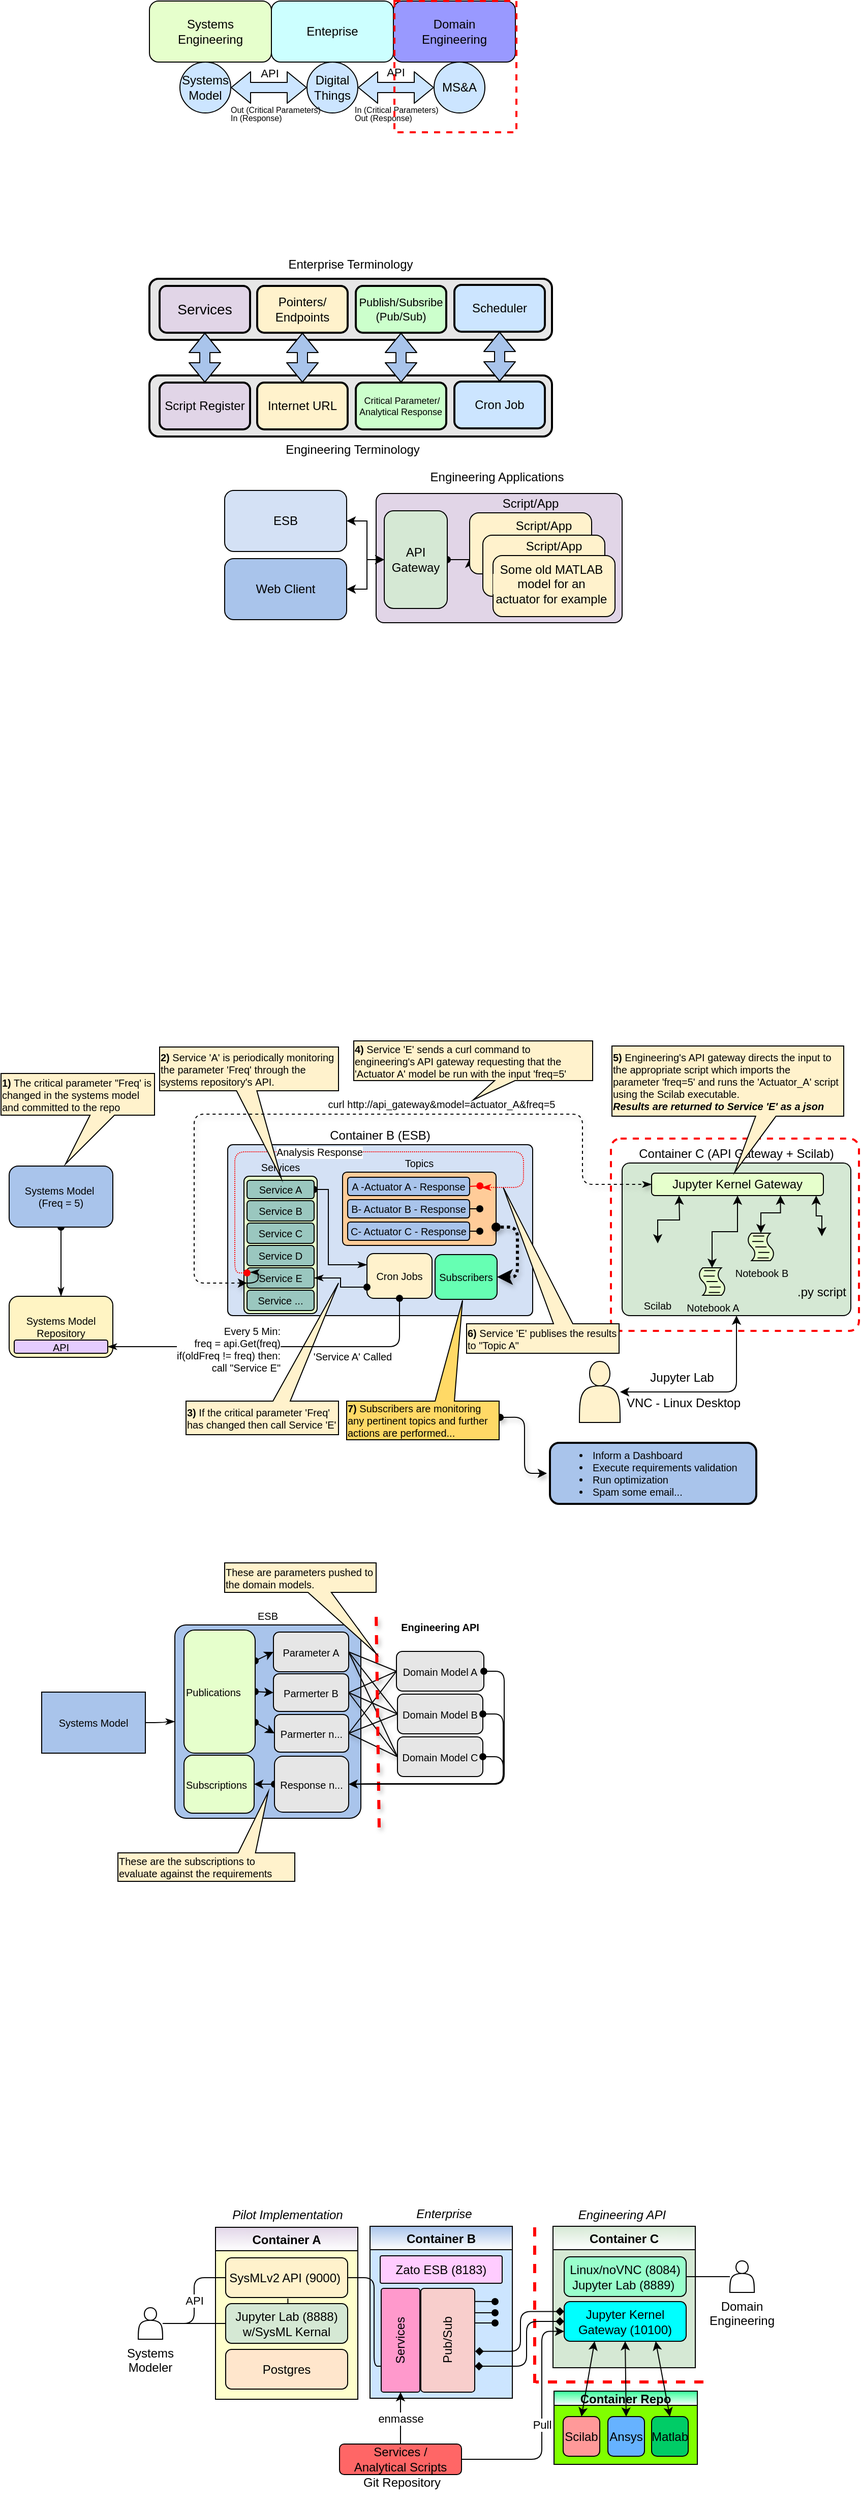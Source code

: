 <mxGraphModel dx="525" dy="321" grid="1" gridSize="1" guides="1" tooltips="1" connect="1" arrows="1" fold="1" page="1" pageScale="1" pageWidth="850" pageHeight="1100" background="#ffffff"><root><mxCell id="0"/><mxCell id="1" parent="0"/><mxCell id="146" value="" style="group" parent="1" vertex="1" connectable="0"><mxGeometry x="12" y="1392" width="102" height="60" as="geometry"/></mxCell><mxCell id="145" value="" style="group" parent="146" vertex="1" connectable="0"><mxGeometry width="102" height="60" as="geometry"/></mxCell><mxCell id="126" value="Systems Model Repository" style="rounded=1;whiteSpace=wrap;html=1;fillColor=#FFF4C3;fontSize=10;align=center;" parent="145" vertex="1"><mxGeometry y="1" width="102" height="60" as="geometry"/></mxCell><mxCell id="128" value="API" style="rounded=1;whiteSpace=wrap;html=1;fillColor=#E5CCFF;fontSize=10;align=center;" parent="145" vertex="1"><mxGeometry x="5" y="44" width="92" height="13" as="geometry"/></mxCell><mxCell id="158" value="" style="rounded=1;whiteSpace=wrap;html=1;strokeColor=#FF0000;fillColor=none;fontSize=10;align=left;strokeWidth=2;arcSize=5;dashed=1;" parent="1" vertex="1"><mxGeometry x="604" y="1238" width="244" height="189" as="geometry"/></mxCell><mxCell id="66" value="Container C (API Gateway + Scilab)" style="rounded=1;whiteSpace=wrap;html=1;fillColor=#D5E8D4;fontSize=12;align=center;arcSize=5;labelPosition=center;verticalLabelPosition=top;verticalAlign=bottom;" parent="1" vertex="1"><mxGeometry x="615" y="1262" width="225" height="150" as="geometry"/></mxCell><mxCell id="46" value="" style="rounded=1;whiteSpace=wrap;html=1;fontSize=12;arcSize=6;fillColor=#E1D5E7;" parent="1" vertex="1"><mxGeometry x="373" y="604" width="242" height="127" as="geometry"/></mxCell><mxCell id="2" value="Systems&lt;div&gt;Engineering&lt;/div&gt;" style="rounded=1;whiteSpace=wrap;html=1;fillColor=#E6FFCC;" parent="1" vertex="1"><mxGeometry x="150" y="120" width="120" height="60" as="geometry"/></mxCell><mxCell id="3" value="Enteprise" style="rounded=1;whiteSpace=wrap;html=1;fillColor=#CCFFFF;" parent="1" vertex="1"><mxGeometry x="270" y="120" width="120" height="60" as="geometry"/></mxCell><mxCell id="4" value="Domain&lt;br&gt;Engineering" style="rounded=1;whiteSpace=wrap;html=1;fillColor=#9999FF;" parent="1" vertex="1"><mxGeometry x="390" y="120" width="120" height="60" as="geometry"/></mxCell><mxCell id="5" value="Systems&lt;br&gt;Model" style="ellipse;whiteSpace=wrap;html=1;aspect=fixed;fillColor=#CCE5FF;" parent="1" vertex="1"><mxGeometry x="180" y="180" width="50" height="50" as="geometry"/></mxCell><mxCell id="6" value="Digital&lt;br&gt;Things" style="ellipse;whiteSpace=wrap;html=1;aspect=fixed;fillColor=#CCE5FF;" parent="1" vertex="1"><mxGeometry x="305" y="180" width="50" height="50" as="geometry"/></mxCell><mxCell id="7" value="MS&amp;amp;A" style="ellipse;whiteSpace=wrap;html=1;aspect=fixed;fillColor=#CCE5FF;" parent="1" vertex="1"><mxGeometry x="430" y="180" width="50" height="50" as="geometry"/></mxCell><mxCell id="8" value="API" style="shape=flexArrow;endArrow=classic;startArrow=classic;html=1;fillColor=#CCE5FF;entryX=0;entryY=0.5;exitX=1;exitY=0.5;labelPosition=center;verticalLabelPosition=top;align=center;verticalAlign=bottom;" parent="1" source="5" target="6" edge="1"><mxGeometry x="0.013" y="5" width="50" height="50" relative="1" as="geometry"><mxPoint x="250" y="340" as="sourcePoint"/><mxPoint x="300" y="290" as="targetPoint"/><mxPoint as="offset"/></mxGeometry></mxCell><mxCell id="9" value="API" style="shape=flexArrow;endArrow=classic;startArrow=classic;html=1;fillColor=#CCE5FF;exitX=1;exitY=0.5;" parent="1" source="6" target="7" edge="1"><mxGeometry x="-0.013" y="15" width="50" height="50" relative="1" as="geometry"><mxPoint x="370" y="222" as="sourcePoint"/><mxPoint x="300.069" y="230.103" as="targetPoint"/><mxPoint as="offset"/></mxGeometry></mxCell><mxCell id="13" value="" style="group" parent="1" vertex="1" connectable="0"><mxGeometry x="228" y="216" width="98" height="29" as="geometry"/></mxCell><mxCell id="11" value="&lt;font style=&quot;font-size: 8px&quot;&gt;Out (Critical Parameters)&lt;br&gt;&lt;/font&gt;" style="text;html=1;strokeColor=none;fillColor=none;align=left;verticalAlign=middle;whiteSpace=wrap;rounded=0;" parent="13" vertex="1"><mxGeometry width="98" height="20" as="geometry"/></mxCell><mxCell id="12" value="&lt;font style=&quot;font-size: 8px&quot;&gt;In (Response)&lt;br&gt;&lt;/font&gt;" style="text;html=1;strokeColor=none;fillColor=none;align=left;verticalAlign=middle;whiteSpace=wrap;rounded=0;" parent="13" vertex="1"><mxGeometry y="8" width="90" height="20" as="geometry"/></mxCell><mxCell id="14" value="" style="group" parent="1" vertex="1" connectable="0"><mxGeometry x="350" y="216" width="90" height="34" as="geometry"/></mxCell><mxCell id="15" value="&lt;font style=&quot;font-size: 8px&quot;&gt;In (Critical Parameters)&lt;br&gt;&lt;/font&gt;" style="text;html=1;strokeColor=none;fillColor=none;align=left;verticalAlign=middle;whiteSpace=wrap;rounded=0;" parent="14" vertex="1"><mxGeometry width="90" height="20" as="geometry"/></mxCell><mxCell id="16" value="&lt;font style=&quot;font-size: 8px&quot;&gt;Out (Response)&lt;br&gt;&lt;/font&gt;" style="text;html=1;strokeColor=none;fillColor=none;align=left;verticalAlign=middle;whiteSpace=wrap;rounded=0;" parent="14" vertex="1"><mxGeometry y="8" width="90" height="20" as="geometry"/></mxCell><mxCell id="17" value="" style="rounded=0;whiteSpace=wrap;html=1;fillColor=none;align=left;strokeColor=#FF0000;dashed=1;strokeWidth=2;" parent="1" vertex="1"><mxGeometry x="391" y="120" width="120" height="129" as="geometry"/></mxCell><mxCell id="31" value="" style="group;align=center;" parent="1" vertex="1" connectable="0"><mxGeometry x="150" y="393" width="396" height="60" as="geometry"/></mxCell><mxCell id="24" value="" style="rounded=1;whiteSpace=wrap;html=1;strokeColor=#000000;strokeWidth=2;fillColor=#E6E6E6;fontSize=8;align=left;" parent="31" vertex="1"><mxGeometry width="396" height="60" as="geometry"/></mxCell><mxCell id="25" value="Services" style="rounded=1;whiteSpace=wrap;html=1;strokeColor=#000000;strokeWidth=2;fillColor=#E1D5E7;fontSize=14;align=center;" parent="31" vertex="1"><mxGeometry x="10" y="7" width="89" height="46" as="geometry"/></mxCell><mxCell id="28" value="Pointers/&lt;br&gt;Endpoints" style="rounded=1;whiteSpace=wrap;html=1;strokeColor=#000000;strokeWidth=2;fillColor=#FFF2CC;fontSize=12;align=center;" parent="31" vertex="1"><mxGeometry x="106" y="7" width="89" height="46" as="geometry"/></mxCell><mxCell id="29" value="Publish/Subsribe&lt;br&gt;(Pub/Sub)" style="rounded=1;whiteSpace=wrap;html=1;strokeColor=#000000;strokeWidth=2;fillColor=#CCFFCC;fontSize=11;align=center;" parent="31" vertex="1"><mxGeometry x="203" y="7" width="89" height="46" as="geometry"/></mxCell><mxCell id="30" value="Scheduler" style="rounded=1;whiteSpace=wrap;html=1;strokeColor=#000000;strokeWidth=2;fillColor=#CCE5FF;fontSize=12;align=center;" parent="31" vertex="1"><mxGeometry x="300" y="6" width="89" height="46" as="geometry"/></mxCell><mxCell id="32" value="" style="group" parent="1" vertex="1" connectable="0"><mxGeometry x="150" y="488" width="396" height="60" as="geometry"/></mxCell><mxCell id="33" value="" style="rounded=1;whiteSpace=wrap;html=1;strokeColor=#000000;strokeWidth=2;fillColor=#E6E6E6;fontSize=8;align=left;" parent="32" vertex="1"><mxGeometry width="396" height="60" as="geometry"/></mxCell><mxCell id="34" value="Script Register" style="rounded=1;whiteSpace=wrap;html=1;strokeColor=#000000;strokeWidth=2;fillColor=#E1D5E7;fontSize=12;align=center;" parent="32" vertex="1"><mxGeometry x="10" y="7" width="89" height="46" as="geometry"/></mxCell><mxCell id="35" value="&lt;div style=&quot;text-align: center&quot;&gt;&lt;span style=&quot;letter-spacing: 0px ; font-size: 12px&quot;&gt;Internet URL&lt;/span&gt;&lt;/div&gt;" style="rounded=1;whiteSpace=wrap;html=1;strokeColor=#000000;strokeWidth=2;fillColor=#FFF2CC;fontSize=8;align=center;" parent="32" vertex="1"><mxGeometry x="106" y="7" width="89" height="46" as="geometry"/></mxCell><mxCell id="36" value="&lt;div style=&quot;text-align: center&quot;&gt;&lt;span style=&quot;letter-spacing: 0px&quot;&gt;Critical Parameter/ Analytical Response&amp;nbsp;&lt;/span&gt;&lt;/div&gt;" style="rounded=1;whiteSpace=wrap;html=1;strokeColor=#000000;strokeWidth=2;fillColor=#CCFFCC;fontSize=9;align=left;" parent="32" vertex="1"><mxGeometry x="203" y="7" width="89" height="46" as="geometry"/></mxCell><mxCell id="37" value="&lt;div style=&quot;text-align: center&quot;&gt;&lt;span style=&quot;letter-spacing: 0px&quot;&gt;Cron Job&lt;/span&gt;&lt;/div&gt;" style="rounded=1;whiteSpace=wrap;html=1;strokeColor=#000000;strokeWidth=2;fillColor=#CCE5FF;fontSize=12;align=center;" parent="32" vertex="1"><mxGeometry x="300" y="6" width="89" height="46" as="geometry"/></mxCell><mxCell id="38" value="" style="shape=flexArrow;endArrow=classic;startArrow=classic;html=1;fillColor=#A9C4EB;fontSize=8;entryX=0.5;entryY=1;" parent="1" source="34" target="25" edge="1"><mxGeometry width="50" height="50" relative="1" as="geometry"><mxPoint x="149" y="578" as="sourcePoint"/><mxPoint x="199" y="528" as="targetPoint"/></mxGeometry></mxCell><mxCell id="39" value="" style="shape=flexArrow;endArrow=classic;startArrow=classic;html=1;fillColor=#A9C4EB;fontSize=8;exitX=0.5;exitY=0;entryX=0.5;entryY=1;" parent="1" source="35" target="28" edge="1"><mxGeometry width="50" height="50" relative="1" as="geometry"><mxPoint x="301.523" y="493" as="sourcePoint"/><mxPoint x="302" y="444" as="targetPoint"/></mxGeometry></mxCell><mxCell id="40" value="" style="shape=flexArrow;endArrow=classic;startArrow=classic;html=1;fillColor=#A9C4EB;fontSize=8;exitX=0.5;exitY=0;entryX=0.5;entryY=1;" parent="1" source="36" target="29" edge="1"><mxGeometry width="50" height="50" relative="1" as="geometry"><mxPoint x="396" y="493" as="sourcePoint"/><mxPoint x="399" y="444" as="targetPoint"/></mxGeometry></mxCell><mxCell id="41" value="" style="shape=flexArrow;endArrow=classic;startArrow=classic;html=1;fillColor=#A9C4EB;fontSize=8;entryX=0.5;entryY=1;exitX=0.5;exitY=0;" parent="1" source="37" target="30" edge="1"><mxGeometry width="50" height="50" relative="1" as="geometry"><mxPoint x="494.523" y="490" as="sourcePoint"/><mxPoint x="494.571" y="440.857" as="targetPoint"/></mxGeometry></mxCell><mxCell id="42" value="Enterprise Terminology" style="text;html=1;strokeColor=none;fillColor=none;align=center;verticalAlign=middle;whiteSpace=wrap;rounded=0;fontSize=12;" parent="1" vertex="1"><mxGeometry x="267" y="369" width="162" height="20" as="geometry"/></mxCell><mxCell id="43" value="Engineering Terminology" style="text;html=1;strokeColor=none;fillColor=none;align=center;verticalAlign=middle;whiteSpace=wrap;rounded=0;fontSize=12;" parent="1" vertex="1"><mxGeometry x="269" y="551" width="162" height="20" as="geometry"/></mxCell><mxCell id="55" style="edgeStyle=orthogonalEdgeStyle;rounded=0;html=1;exitX=1;exitY=0.5;jettySize=auto;orthogonalLoop=1;fontSize=12;startArrow=classic;startFill=1;" parent="1" source="44" target="47" edge="1"><mxGeometry relative="1" as="geometry"/></mxCell><mxCell id="44" value="ESB" style="rounded=1;whiteSpace=wrap;html=1;fontSize=12;fillColor=#D4E1F5;" parent="1" vertex="1"><mxGeometry x="224" y="601" width="120" height="60" as="geometry"/></mxCell><mxCell id="56" style="edgeStyle=orthogonalEdgeStyle;rounded=0;html=1;exitX=1;exitY=0.5;entryX=0;entryY=0.5;jettySize=auto;orthogonalLoop=1;fontSize=12;startArrow=classic;startFill=1;" parent="1" source="45" target="47" edge="1"><mxGeometry relative="1" as="geometry"/></mxCell><mxCell id="45" value="Web Client" style="rounded=1;whiteSpace=wrap;html=1;fontSize=12;fillColor=#A9C4EB;" parent="1" vertex="1"><mxGeometry x="224" y="668" width="120" height="60" as="geometry"/></mxCell><mxCell id="53" style="edgeStyle=orthogonalEdgeStyle;rounded=0;html=1;exitX=1;exitY=0.5;jettySize=auto;orthogonalLoop=1;fontSize=12;entryX=0;entryY=0.75;startArrow=oval;startFill=1;" parent="1" source="47" target="49" edge="1"><mxGeometry relative="1" as="geometry"><Array as="points"><mxPoint x="465" y="669"/></Array></mxGeometry></mxCell><mxCell id="47" value="API Gateway" style="rounded=1;whiteSpace=wrap;html=1;fontSize=12;fillColor=#D5E8D4;" parent="1" vertex="1"><mxGeometry x="381" y="621" width="62" height="96" as="geometry"/></mxCell><mxCell id="49" value="Script/App" style="rounded=1;whiteSpace=wrap;html=1;fontSize=12;labelPosition=center;verticalLabelPosition=top;align=center;verticalAlign=bottom;fillColor=#FFF2CC;" parent="1" vertex="1"><mxGeometry x="465" y="623" width="120" height="60" as="geometry"/></mxCell><mxCell id="50" value="Script/App" style="rounded=1;whiteSpace=wrap;html=1;fontSize=12;labelPosition=center;verticalLabelPosition=top;align=center;verticalAlign=bottom;fillColor=#FFF2CC;" parent="1" vertex="1"><mxGeometry x="478" y="645" width="120" height="60" as="geometry"/></mxCell><mxCell id="51" value="Script/App" style="rounded=1;whiteSpace=wrap;html=1;fontSize=12;labelPosition=center;verticalLabelPosition=top;align=center;verticalAlign=bottom;fillColor=#FFF2CC;" parent="1" vertex="1"><mxGeometry x="488" y="665" width="120" height="60" as="geometry"/></mxCell><mxCell id="54" value="Some old MATLAB model for an actuator for example" style="text;html=1;strokeColor=none;fillColor=#FFF2CC;align=center;verticalAlign=middle;whiteSpace=wrap;rounded=0;fontSize=12;" parent="1" vertex="1"><mxGeometry x="488" y="683" width="115" height="20" as="geometry"/></mxCell><mxCell id="57" style="edgeStyle=orthogonalEdgeStyle;rounded=0;html=1;exitX=0.25;exitY=1;entryX=0.25;entryY=1;jettySize=auto;orthogonalLoop=1;fontSize=12;" parent="1" source="46" target="46" edge="1"><mxGeometry relative="1" as="geometry"/></mxCell><mxCell id="61" value="Engineering Applications" style="text;html=1;strokeColor=none;fillColor=none;align=center;verticalAlign=middle;whiteSpace=wrap;rounded=0;fontSize=12;" parent="1" vertex="1"><mxGeometry x="408" y="578" width="168" height="20" as="geometry"/></mxCell><mxCell id="64" value="Container B (ESB)" style="rounded=1;whiteSpace=wrap;html=1;fillColor=#D4E1F5;fontSize=12;align=center;arcSize=3;labelPosition=center;verticalLabelPosition=top;verticalAlign=bottom;" parent="1" vertex="1"><mxGeometry x="227" y="1244" width="300" height="168" as="geometry"/></mxCell><mxCell id="71" style="edgeStyle=orthogonalEdgeStyle;rounded=1;html=1;entryX=0.5;entryY=1;startArrow=classic;startFill=1;jettySize=auto;orthogonalLoop=1;fontSize=12;" parent="1" source="70" target="66" edge="1"><mxGeometry relative="1" as="geometry"/></mxCell><mxCell id="70" value="" style="shape=actor;whiteSpace=wrap;html=1;fillColor=#FFF2CC;fontSize=12;align=center;" parent="1" vertex="1"><mxGeometry x="573" y="1457" width="40" height="60" as="geometry"/></mxCell><mxCell id="72" value="Jupyter Lab" style="text;html=1;strokeColor=none;fillColor=none;align=center;verticalAlign=middle;whiteSpace=wrap;rounded=0;fontSize=12;" parent="1" vertex="1"><mxGeometry x="600" y="1463" width="148" height="20" as="geometry"/></mxCell><mxCell id="73" value="VNC - Linux Desktop" style="text;html=1;strokeColor=none;fillColor=none;align=center;verticalAlign=middle;whiteSpace=wrap;rounded=0;fontSize=12;" parent="1" vertex="1"><mxGeometry x="581" y="1488" width="189" height="20" as="geometry"/></mxCell><mxCell id="74" value="Jupyter Kernel Gateway" style="rounded=1;whiteSpace=wrap;html=1;fillColor=#E6FFCC;fontSize=12;align=center;" parent="1" vertex="1"><mxGeometry x="644" y="1272" width="169" height="22" as="geometry"/></mxCell><mxCell id="82" style="edgeStyle=orthogonalEdgeStyle;rounded=0;html=1;exitX=0.5;exitY=0;startArrow=classic;startFill=1;jettySize=auto;orthogonalLoop=1;fontSize=12;" parent="1" source="79" edge="1"><mxGeometry relative="1" as="geometry"><mxPoint x="671" y="1294" as="targetPoint"/></mxGeometry></mxCell><mxCell id="79" value="Scilab" style="shape=image;imageAspect=0;aspect=fixed;verticalLabelPosition=bottom;verticalAlign=top;fillColor=#E6FFCC;fontSize=10;align=center;image=https://win10storeapp.com/wp-content/uploads/2019/03/scilab-5-2-1pngl.png;" parent="1" vertex="1"><mxGeometry x="625" y="1341" width="50" height="49" as="geometry"/></mxCell><mxCell id="89" style="edgeStyle=orthogonalEdgeStyle;rounded=0;html=1;entryX=0.5;entryY=1;startArrow=classic;startFill=1;jettySize=auto;orthogonalLoop=1;fontSize=12;" parent="1" source="83" target="74" edge="1"><mxGeometry relative="1" as="geometry"/></mxCell><mxCell id="83" value="Notebook A" style="shape=mxgraph.bpmn.script_task;html=1;fillColor=#E6FFCC;fontSize=10;align=center;labelPosition=center;verticalLabelPosition=bottom;verticalAlign=top;" parent="1" vertex="1"><mxGeometry x="690" y="1365" width="27" height="27" as="geometry"/></mxCell><mxCell id="90" style="edgeStyle=orthogonalEdgeStyle;rounded=0;html=1;entryX=0.75;entryY=1;startArrow=classic;startFill=1;jettySize=auto;orthogonalLoop=1;fontSize=12;" parent="1" source="84" target="74" edge="1"><mxGeometry relative="1" as="geometry"/></mxCell><mxCell id="84" value="Notebook B" style="shape=mxgraph.bpmn.script_task;html=1;fillColor=#E6FFCC;fontSize=10;align=center;labelPosition=center;verticalLabelPosition=bottom;verticalAlign=top;" parent="1" vertex="1"><mxGeometry x="738" y="1331" width="27" height="27" as="geometry"/></mxCell><mxCell id="86" style="edgeStyle=orthogonalEdgeStyle;rounded=0;html=1;exitX=0.5;exitY=0;entryX=0.958;entryY=1.005;entryPerimeter=0;startArrow=classic;startFill=1;jettySize=auto;orthogonalLoop=1;fontSize=12;" parent="1" source="85" target="74" edge="1"><mxGeometry relative="1" as="geometry"/></mxCell><mxCell id="85" value=".py script" style="shape=image;imageAspect=0;aspect=fixed;verticalLabelPosition=bottom;verticalAlign=top;fillColor=#E6FFCC;fontSize=12;align=center;image=https://i1.wp.com/qavalidation.com/wp-content/uploads/2018/02/python-logo.png;" parent="1" vertex="1"><mxGeometry x="791" y="1334" width="41" height="41" as="geometry"/></mxCell><mxCell id="94" value="Services" style="rounded=1;whiteSpace=wrap;html=1;fillColor=#E6FFCC;fontSize=10;align=center;arcSize=7;labelPosition=center;verticalLabelPosition=top;verticalAlign=bottom;" parent="1" vertex="1"><mxGeometry x="243" y="1275" width="72" height="135" as="geometry"/></mxCell><mxCell id="132" style="edgeStyle=orthogonalEdgeStyle;rounded=0;html=1;exitX=1;exitY=0.5;entryX=0;entryY=0.25;startArrow=oval;startFill=1;endArrow=classicThin;endFill=1;jettySize=auto;orthogonalLoop=1;strokeColor=#000000;fontSize=10;" parent="1" source="95" target="119" edge="1"><mxGeometry relative="1" as="geometry"><Array as="points"><mxPoint x="326" y="1288"/><mxPoint x="326" y="1362"/></Array></mxGeometry></mxCell><mxCell id="95" value="Service A" style="rounded=1;whiteSpace=wrap;html=1;fillColor=#9AC7BF;fontSize=10;align=center;" parent="1" vertex="1"><mxGeometry x="246" y="1279" width="66" height="18" as="geometry"/></mxCell><mxCell id="96" value="Service B" style="rounded=1;whiteSpace=wrap;html=1;fillColor=#9AC7BF;fontSize=10;align=center;" parent="1" vertex="1"><mxGeometry x="246" y="1299" width="66" height="20" as="geometry"/></mxCell><mxCell id="97" value="Service C" style="rounded=1;whiteSpace=wrap;html=1;fillColor=#9AC7BF;fontSize=10;align=center;" parent="1" vertex="1"><mxGeometry x="246" y="1321" width="66" height="20" as="geometry"/></mxCell><mxCell id="98" value="Service D" style="rounded=1;whiteSpace=wrap;html=1;fillColor=#9AC7BF;fontSize=10;align=center;" parent="1" vertex="1"><mxGeometry x="246" y="1343" width="66" height="20" as="geometry"/></mxCell><mxCell id="99" value="Service E" style="rounded=1;whiteSpace=wrap;html=1;fillColor=#9AC7BF;fontSize=10;align=center;" parent="1" vertex="1"><mxGeometry x="246" y="1365" width="66" height="20" as="geometry"/></mxCell><mxCell id="100" value="Service ..." style="rounded=1;whiteSpace=wrap;html=1;fillColor=#9AC7BF;fontSize=10;align=center;" parent="1" vertex="1"><mxGeometry x="246" y="1387" width="66" height="20" as="geometry"/></mxCell><mxCell id="101" style="edgeStyle=orthogonalEdgeStyle;rounded=0;html=1;exitX=0;exitY=0.5;entryX=0;entryY=0.5;startArrow=classic;startFill=1;jettySize=auto;orthogonalLoop=1;fontSize=10;" parent="1" source="100" target="100" edge="1"><mxGeometry relative="1" as="geometry"/></mxCell><mxCell id="127" value="" style="edgeStyle=orthogonalEdgeStyle;rounded=0;html=1;startArrow=oval;startFill=1;endArrow=classicThin;endFill=1;jettySize=auto;orthogonalLoop=1;strokeColor=#000000;fontSize=10;" parent="1" source="110" target="126" edge="1"><mxGeometry relative="1" as="geometry"/></mxCell><mxCell id="110" value="Systems Model&amp;nbsp;&lt;div&gt;(Freq = 5)&lt;/div&gt;" style="rounded=1;whiteSpace=wrap;html=1;fillColor=#A9C4EB;fontSize=10;align=center;" parent="1" vertex="1"><mxGeometry x="12" y="1265" width="102" height="60" as="geometry"/></mxCell><mxCell id="117" value="&lt;div style=&quot;text-align: left&quot;&gt;&lt;span style=&quot;letter-spacing: 0px&quot;&gt;&lt;b&gt;1)&lt;/b&gt; The critical parameter &quot;Freq' is changed in the systems model and &lt;/span&gt;committed&lt;span style=&quot;letter-spacing: 0px&quot;&gt;&amp;nbsp;to the repo&lt;/span&gt;&lt;/div&gt;" style="shape=callout;whiteSpace=wrap;html=1;perimeter=calloutPerimeter;fillColor=#FFF2CC;fontSize=10;align=center;position2=0.42;size=48;position=0.58;base=24;" parent="1" vertex="1"><mxGeometry x="4" y="1174" width="151" height="89" as="geometry"/></mxCell><mxCell id="119" value="Cron Jobs" style="rounded=1;whiteSpace=wrap;html=1;fillColor=#FFF2CC;fontSize=10;align=center;" parent="1" vertex="1"><mxGeometry x="364" y="1351" width="64" height="44" as="geometry"/></mxCell><mxCell id="136" value="&lt;div style=&quot;text-align: left&quot;&gt;&lt;span style=&quot;letter-spacing: 0px&quot;&gt;&lt;b&gt;3)&lt;/b&gt; If the critical &lt;/span&gt;parameter&lt;span style=&quot;letter-spacing: 0px&quot;&gt;&amp;nbsp;'Freq' has changed then call Service 'E'&lt;/span&gt;&lt;/div&gt;" style="shape=callout;whiteSpace=wrap;html=1;perimeter=calloutPerimeter;fillColor=#FFF2CC;fontSize=10;align=center;position2=1;size=116;position=0.57;flipV=1;base=17;" parent="1" vertex="1"><mxGeometry x="186" y="1380" width="150" height="149" as="geometry"/></mxCell><mxCell id="131" value="Every 5 Min:&lt;div&gt;freq = api.Get(freq)&lt;br&gt;if(oldFreq != freq) then:&lt;br&gt;call &quot;Service E&quot;&lt;/div&gt;" style="edgeStyle=orthogonalEdgeStyle;rounded=1;html=1;exitX=0.5;exitY=1;entryX=1;entryY=0.5;startArrow=oval;startFill=1;endArrow=classicThin;endFill=1;jettySize=auto;orthogonalLoop=1;strokeColor=#000000;fontSize=10;align=right;" parent="1" source="119" target="128" edge="1"><mxGeometry x="-0.023" y="2" relative="1" as="geometry"><mxPoint as="offset"/></mxGeometry></mxCell><mxCell id="134" style="edgeStyle=orthogonalEdgeStyle;rounded=0;html=1;exitX=0;exitY=0.75;startArrow=oval;startFill=1;endArrow=classicThin;endFill=1;jettySize=auto;orthogonalLoop=1;strokeColor=#000000;fontSize=10;" parent="1" source="119" target="99" edge="1"><mxGeometry relative="1" as="geometry"/></mxCell><mxCell id="138" value="curl http://api_gateway&amp;amp;model=actuator_A&amp;amp;freq=5" style="text;html=1;strokeColor=none;fillColor=none;align=center;verticalAlign=middle;whiteSpace=wrap;rounded=0;fontSize=10;" parent="1" vertex="1"><mxGeometry x="268" y="1194" width="339" height="20" as="geometry"/></mxCell><mxCell id="139" value="&lt;div style=&quot;text-align: left&quot;&gt;&lt;span style=&quot;letter-spacing: 0px&quot;&gt;&lt;b&gt;4)&lt;/b&gt; Service 'E' sends a curl command to engineering's API gateway requesting that the 'Actuator A' model be run with the input 'freq=5'&lt;/span&gt;&lt;span style=&quot;letter-spacing: 0px&quot;&gt;&amp;nbsp;&lt;/span&gt;&lt;/div&gt;" style="shape=callout;whiteSpace=wrap;html=1;perimeter=calloutPerimeter;fillColor=#FFF2CC;fontSize=10;align=center;position2=0.5;size=19;position=0.59;" parent="1" vertex="1"><mxGeometry x="351" y="1142" width="235" height="58" as="geometry"/></mxCell><mxCell id="140" value="" style="group" parent="1" vertex="1" connectable="0"><mxGeometry x="340" y="1271" width="151" height="72" as="geometry"/></mxCell><mxCell id="113" value="" style="group" parent="140" vertex="1" connectable="0"><mxGeometry width="151" height="72" as="geometry"/></mxCell><mxCell id="102" value="Topics" style="rounded=1;whiteSpace=wrap;html=1;fillColor=#FFCC99;fontSize=10;align=center;arcSize=6;labelPosition=center;verticalLabelPosition=top;verticalAlign=bottom;" parent="113" vertex="1"><mxGeometry width="151" height="72" as="geometry"/></mxCell><mxCell id="103" value="A -Actuator A - Response" style="rounded=1;whiteSpace=wrap;html=1;fillColor=#A9C4EB;fontSize=10;align=center;" parent="113" vertex="1"><mxGeometry x="5" y="5" width="120" height="18" as="geometry"/></mxCell><mxCell id="105" value="" style="endArrow=oval;html=1;fontSize=10;exitX=1;exitY=0.5;entryX=0.895;entryY=0.187;entryPerimeter=0;endFill=1;" parent="113" source="106" edge="1"><mxGeometry width="50" height="50" relative="1" as="geometry"><mxPoint x="63" y="185" as="sourcePoint"/><mxPoint x="135" y="36" as="targetPoint"/></mxGeometry></mxCell><mxCell id="106" value="B- Actuator B - Response" style="rounded=1;whiteSpace=wrap;html=1;fillColor=#A9C4EB;fontSize=10;align=center;" parent="113" vertex="1"><mxGeometry x="5" y="27" width="120" height="18" as="geometry"/></mxCell><mxCell id="108" value="C- Actuator C - Response" style="rounded=1;whiteSpace=wrap;html=1;fillColor=#A9C4EB;fontSize=10;align=center;" parent="113" vertex="1"><mxGeometry x="5" y="49" width="120" height="18" as="geometry"/></mxCell><mxCell id="109" value="" style="endArrow=oval;html=1;fontSize=10;exitX=1;exitY=0.5;entryX=0.895;entryY=0.187;entryPerimeter=0;endFill=1;" parent="113" source="108" edge="1"><mxGeometry width="50" height="50" relative="1" as="geometry"><mxPoint x="63" y="207" as="sourcePoint"/><mxPoint x="135" y="58" as="targetPoint"/></mxGeometry></mxCell><mxCell id="104" value="" style="endArrow=oval;html=1;fontSize=10;exitX=1;exitY=0.5;entryX=0.895;entryY=0.187;entryPerimeter=0;endFill=1;strokeColor=#FF0000;" parent="113" source="103" target="102" edge="1"><mxGeometry width="50" height="50" relative="1" as="geometry"><mxPoint x="63" y="163" as="sourcePoint"/><mxPoint x="113" y="113" as="targetPoint"/></mxGeometry></mxCell><mxCell id="141" value="&lt;div style=&quot;text-align: left&quot;&gt;&lt;span style=&quot;letter-spacing: 0px&quot;&gt;&lt;b&gt;6)&lt;/b&gt; Service 'E' publises the results to &quot;Topic A&quot;&lt;/span&gt;&lt;/div&gt;" style="shape=callout;whiteSpace=wrap;html=1;perimeter=calloutPerimeter;fillColor=#FFF2CC;fontSize=10;align=center;position2=0.24;size=134;position=0.57;flipV=1;base=19;" parent="1" vertex="1"><mxGeometry x="462" y="1286" width="150" height="163" as="geometry"/></mxCell><mxCell id="142" value="&lt;div style=&quot;text-align: left&quot;&gt;&lt;span style=&quot;letter-spacing: 0px&quot;&gt;&lt;b&gt;5)&lt;/b&gt; Engineering's API gateway directs the input to the &lt;/span&gt;appropriate&lt;span style=&quot;letter-spacing: 0px&quot;&gt;&amp;nbsp;script which imports the &lt;/span&gt;parameter&lt;span style=&quot;letter-spacing: 0px&quot;&gt;&amp;nbsp;'freq=5' and runs the 'Actuator_A' script using the Scilab executable. &lt;br&gt;&lt;b&gt;&lt;i&gt;Results are returned to Service 'E' as a json&lt;/i&gt;&lt;/b&gt;&lt;/span&gt;&lt;/div&gt;" style="shape=callout;whiteSpace=wrap;html=1;perimeter=calloutPerimeter;fillColor=#FFF2CC;fontSize=10;align=center;position2=0.53;size=55;position=0.62;" parent="1" vertex="1"><mxGeometry x="605" y="1147" width="228" height="124" as="geometry"/></mxCell><mxCell id="144" value="Analysis Response" style="edgeStyle=orthogonalEdgeStyle;rounded=1;html=1;exitX=0;exitY=0.25;dashed=1;startArrow=oval;startFill=1;endArrow=classicThin;endFill=1;jettySize=auto;orthogonalLoop=1;strokeColor=#FF0000;fontSize=10;align=right;dashPattern=1 1;" parent="1" source="99" edge="1"><mxGeometry x="0.05" relative="1" as="geometry"><mxPoint x="477" y="1286" as="targetPoint"/><Array as="points"><mxPoint x="234" y="1370"/><mxPoint x="234" y="1251"/><mxPoint x="518" y="1251"/><mxPoint x="518" y="1286"/></Array><mxPoint as="offset"/></mxGeometry></mxCell><mxCell id="118" value="&lt;div style=&quot;text-align: left&quot;&gt;&lt;span style=&quot;letter-spacing: 0px&quot;&gt;&lt;b&gt;2)&lt;/b&gt; Service 'A' is periodically monitoring the &lt;/span&gt;parameter&lt;span style=&quot;letter-spacing: 0px&quot;&gt;&amp;nbsp;'Freq' through the systems &lt;/span&gt;repository's&lt;span style=&quot;letter-spacing: 0px&quot;&gt;&amp;nbsp;API.&amp;nbsp;&lt;/span&gt;&lt;/div&gt;" style="shape=callout;whiteSpace=wrap;html=1;perimeter=calloutPerimeter;fillColor=#FFF2CC;fontSize=10;align=center;position2=0.68;size=86;position=0.43;" parent="1" vertex="1"><mxGeometry x="160" y="1148" width="176" height="129" as="geometry"/></mxCell><mxCell id="137" style="edgeStyle=orthogonalEdgeStyle;rounded=1;html=1;entryX=0;entryY=0.5;startArrow=classic;startFill=1;endArrow=classicThin;endFill=1;jettySize=auto;orthogonalLoop=1;strokeColor=#000000;fontSize=10;align=right;dashed=1;exitX=0;exitY=0.75;shadow=1;" parent="1" source="99" target="74" edge="1"><mxGeometry relative="1" as="geometry"><Array as="points"><mxPoint x="194" y="1380"/><mxPoint x="194" y="1214"/><mxPoint x="576" y="1214"/><mxPoint x="576" y="1283"/></Array></mxGeometry></mxCell><mxCell id="151" style="edgeStyle=orthogonalEdgeStyle;rounded=1;html=1;exitX=1;exitY=0.5;entryX=1;entryY=0.75;shadow=1;dashed=1;dashPattern=1 1;startArrow=classic;startFill=1;endArrow=oval;endFill=1;jettySize=auto;orthogonalLoop=1;strokeColor=#000000;fontSize=10;align=right;strokeWidth=3;" parent="1" source="149" target="102" edge="1"><mxGeometry relative="1" as="geometry"/></mxCell><mxCell id="149" value="Subscribers" style="rounded=1;whiteSpace=wrap;html=1;fillColor=#66FFB3;fontSize=10;align=center;" parent="1" vertex="1"><mxGeometry x="431" y="1352" width="61" height="44" as="geometry"/></mxCell><mxCell id="155" style="edgeStyle=orthogonalEdgeStyle;rounded=1;html=1;entryX=0;entryY=0.5;shadow=1;startArrow=oval;startFill=1;endArrow=classic;endFill=1;jettySize=auto;orthogonalLoop=1;strokeColor=#000000;strokeWidth=1;fontSize=10;align=right;exitX=1.007;exitY=0.161;exitPerimeter=0;" parent="1" source="152" target="154" edge="1"><mxGeometry relative="1" as="geometry"><mxPoint x="490" y="1535" as="sourcePoint"/><Array as="points"><mxPoint x="519" y="1512"/><mxPoint x="519" y="1567"/></Array></mxGeometry></mxCell><mxCell id="152" value="&lt;div style=&quot;text-align: left&quot;&gt;&lt;b style=&quot;letter-spacing: 0px&quot;&gt;7)&lt;/b&gt;&lt;span style=&quot;letter-spacing: 0px&quot;&gt; Subscribers are monitoring any &lt;/span&gt;pertinent&lt;span style=&quot;letter-spacing: 0px&quot;&gt;&amp;nbsp;topics and further actions are performed...&lt;/span&gt;&lt;/div&gt;" style="shape=callout;whiteSpace=wrap;html=1;perimeter=calloutPerimeter;fillColor=#FFD966;fontSize=10;align=center;position2=0.76;size=99;position=0.58;flipV=1;base=19;" parent="1" vertex="1"><mxGeometry x="344" y="1397" width="150" height="137" as="geometry"/></mxCell><mxCell id="154" value="&lt;ul&gt;&lt;li&gt;&lt;span style=&quot;letter-spacing: 0px&quot;&gt;Inform a Dashboard&lt;/span&gt;&lt;/li&gt;&lt;li&gt;&lt;span style=&quot;letter-spacing: 0px&quot;&gt;Execute&amp;nbsp;&lt;/span&gt;requirements&lt;span style=&quot;letter-spacing: 0px&quot;&gt;&amp;nbsp;validation&lt;/span&gt;&lt;/li&gt;&lt;li&gt;&lt;span style=&quot;letter-spacing: 0px&quot;&gt;Run optimization&lt;/span&gt;&lt;/li&gt;&lt;li&gt;&lt;span style=&quot;letter-spacing: 0px&quot;&gt;Spam some email...&lt;/span&gt;&lt;/li&gt;&lt;/ul&gt;" style="rounded=1;whiteSpace=wrap;html=1;strokeColor=#000000;fillColor=#A9C4EB;fontSize=10;align=left;strokeWidth=2;perimeterSpacing=3;" parent="1" vertex="1"><mxGeometry x="544" y="1537" width="203" height="60" as="geometry"/></mxCell><mxCell id="159" style="edgeStyle=orthogonalEdgeStyle;html=1;exitX=0;exitY=0.75;shadow=1;startArrow=none;startFill=0;endArrow=classicThin;endFill=1;jettySize=auto;orthogonalLoop=1;strokeColor=#000000;strokeWidth=1;fontSize=10;align=right;curved=1;" parent="1" source="99" edge="1"><mxGeometry relative="1" as="geometry"><mxPoint x="249.2" y="1369.4" as="targetPoint"/><Array as="points"><mxPoint x="257" y="1380"/><mxPoint x="257" y="1369"/></Array></mxGeometry></mxCell><mxCell id="164" value="" style="edgeStyle=orthogonalEdgeStyle;curved=1;html=1;shadow=0;startArrow=none;startFill=0;endArrow=classicThin;endFill=1;jettySize=auto;orthogonalLoop=1;strokeColor=#000000;strokeWidth=1;fontSize=10;align=right;" parent="1" source="162" target="163" edge="1"><mxGeometry relative="1" as="geometry"/></mxCell><mxCell id="162" value="Systems Model" style="rounded=0;whiteSpace=wrap;html=1;fillColor=#A9C4EB;fontSize=10;align=center;" parent="1" vertex="1"><mxGeometry x="44" y="1782" width="102" height="60" as="geometry"/></mxCell><mxCell id="163" value="ESB" style="rounded=1;whiteSpace=wrap;html=1;fillColor=#A9C4EB;fontSize=10;align=center;labelPosition=center;verticalLabelPosition=top;verticalAlign=bottom;arcSize=6;" parent="1" vertex="1"><mxGeometry x="175" y="1716" width="183" height="190" as="geometry"/></mxCell><mxCell id="196" style="rounded=0;html=1;exitX=1;exitY=0.75;entryX=0;entryY=0.5;shadow=0;startArrow=oval;startFill=1;endArrow=classic;endFill=1;jettySize=auto;orthogonalLoop=1;strokeColor=#000000;strokeWidth=1;fontSize=10;align=right;" parent="1" source="165" target="168" edge="1"><mxGeometry relative="1" as="geometry"/></mxCell><mxCell id="197" style="edgeStyle=none;rounded=0;html=1;exitX=1;exitY=0.5;entryX=0;entryY=0.5;shadow=0;startArrow=oval;startFill=1;endArrow=classic;endFill=1;jettySize=auto;orthogonalLoop=1;strokeColor=#000000;strokeWidth=1;fontSize=10;align=right;" parent="1" source="165" target="167" edge="1"><mxGeometry relative="1" as="geometry"/></mxCell><mxCell id="198" style="edgeStyle=none;rounded=0;html=1;exitX=1;exitY=0.25;entryX=0;entryY=0.5;shadow=0;startArrow=oval;startFill=1;endArrow=classic;endFill=1;jettySize=auto;orthogonalLoop=1;strokeColor=#000000;strokeWidth=1;fontSize=10;align=right;" parent="1" source="165" target="166" edge="1"><mxGeometry relative="1" as="geometry"/></mxCell><mxCell id="165" value="Publications" style="rounded=1;whiteSpace=wrap;html=1;strokeColor=#000000;strokeWidth=1;fillColor=#E6FFCC;fontSize=10;align=left;" parent="1" vertex="1"><mxGeometry x="184" y="1721" width="70" height="121" as="geometry"/></mxCell><mxCell id="175" style="html=1;exitX=1;exitY=0.5;entryX=0;entryY=0.5;shadow=1;startArrow=none;startFill=0;endArrow=none;endFill=0;jettySize=auto;orthogonalLoop=1;strokeColor=#000000;strokeWidth=1;fontSize=10;align=right;rounded=0;" parent="1" source="166" target="172" edge="1"><mxGeometry relative="1" as="geometry"/></mxCell><mxCell id="176" style="edgeStyle=none;rounded=0;html=1;exitX=1;exitY=0.5;entryX=0;entryY=0.5;shadow=1;startArrow=none;startFill=0;endArrow=none;endFill=0;jettySize=auto;orthogonalLoop=1;strokeColor=#000000;strokeWidth=1;fontSize=10;align=right;" parent="1" source="166" target="173" edge="1"><mxGeometry relative="1" as="geometry"/></mxCell><mxCell id="177" style="edgeStyle=none;rounded=0;html=1;exitX=1;exitY=0.5;entryX=0;entryY=0.5;shadow=1;startArrow=none;startFill=0;endArrow=none;endFill=0;jettySize=auto;orthogonalLoop=1;strokeColor=#000000;strokeWidth=1;fontSize=10;align=right;" parent="1" source="166" target="174" edge="1"><mxGeometry relative="1" as="geometry"/></mxCell><mxCell id="166" value="Parameter A" style="rounded=1;whiteSpace=wrap;html=1;strokeColor=#000000;strokeWidth=1;fillColor=#E6E6E6;fontSize=10;align=center;" parent="1" vertex="1"><mxGeometry x="272" y="1723" width="74" height="39" as="geometry"/></mxCell><mxCell id="178" style="edgeStyle=none;rounded=0;html=1;exitX=1;exitY=0.5;entryX=0;entryY=0.5;shadow=1;startArrow=none;startFill=0;endArrow=none;endFill=0;jettySize=auto;orthogonalLoop=1;strokeColor=#000000;strokeWidth=1;fontSize=10;align=right;" parent="1" source="167" target="172" edge="1"><mxGeometry relative="1" as="geometry"/></mxCell><mxCell id="179" style="edgeStyle=none;rounded=0;html=1;exitX=1;exitY=0.5;entryX=0;entryY=0.5;shadow=1;startArrow=none;startFill=0;endArrow=none;endFill=0;jettySize=auto;orthogonalLoop=1;strokeColor=#000000;strokeWidth=1;fontSize=10;align=right;" parent="1" source="167" target="173" edge="1"><mxGeometry relative="1" as="geometry"/></mxCell><mxCell id="180" style="edgeStyle=none;rounded=0;html=1;exitX=1;exitY=0.5;entryX=0;entryY=0.5;shadow=1;startArrow=none;startFill=0;endArrow=none;endFill=0;jettySize=auto;orthogonalLoop=1;strokeColor=#000000;strokeWidth=1;fontSize=10;align=right;" parent="1" source="167" target="174" edge="1"><mxGeometry relative="1" as="geometry"/></mxCell><mxCell id="167" value="Parmerter B" style="rounded=1;whiteSpace=wrap;html=1;strokeColor=#000000;strokeWidth=1;fillColor=#E6E6E6;fontSize=10;align=center;" parent="1" vertex="1"><mxGeometry x="272" y="1764" width="74" height="37" as="geometry"/></mxCell><mxCell id="181" style="edgeStyle=none;rounded=0;html=1;exitX=1;exitY=0.5;entryX=0;entryY=0.5;shadow=1;startArrow=none;startFill=0;endArrow=none;endFill=0;jettySize=auto;orthogonalLoop=1;strokeColor=#000000;strokeWidth=1;fontSize=10;align=right;" parent="1" source="168" target="172" edge="1"><mxGeometry relative="1" as="geometry"/></mxCell><mxCell id="182" style="edgeStyle=none;rounded=0;html=1;exitX=1;exitY=0.5;entryX=0;entryY=0.5;shadow=1;startArrow=none;startFill=0;endArrow=none;endFill=0;jettySize=auto;orthogonalLoop=1;strokeColor=#000000;strokeWidth=1;fontSize=10;align=right;" parent="1" source="168" target="173" edge="1"><mxGeometry relative="1" as="geometry"/></mxCell><mxCell id="183" style="edgeStyle=none;rounded=0;html=1;exitX=1;exitY=0.5;entryX=0;entryY=0.5;shadow=1;startArrow=none;startFill=0;endArrow=none;endFill=0;jettySize=auto;orthogonalLoop=1;strokeColor=#000000;strokeWidth=1;fontSize=10;align=right;" parent="1" source="168" target="174" edge="1"><mxGeometry relative="1" as="geometry"/></mxCell><mxCell id="168" value="Parmerter n..." style="rounded=1;whiteSpace=wrap;html=1;strokeColor=#000000;strokeWidth=1;fillColor=#E6E6E6;fontSize=10;align=center;" parent="1" vertex="1"><mxGeometry x="273" y="1804" width="73" height="37" as="geometry"/></mxCell><mxCell id="195" style="edgeStyle=orthogonalEdgeStyle;rounded=1;html=1;exitX=0;exitY=0.5;entryX=1;entryY=0.5;shadow=0;startArrow=oval;startFill=1;endArrow=classic;endFill=1;jettySize=auto;orthogonalLoop=1;strokeColor=#000000;strokeWidth=1;fontSize=10;align=right;" parent="1" source="169" target="194" edge="1"><mxGeometry relative="1" as="geometry"/></mxCell><mxCell id="169" value="Response n..." style="rounded=1;whiteSpace=wrap;html=1;strokeColor=#000000;strokeWidth=1;fillColor=#E6E6E6;fontSize=10;align=center;" parent="1" vertex="1"><mxGeometry x="273" y="1845" width="73" height="55" as="geometry"/></mxCell><mxCell id="171" value="" style="endArrow=none;html=1;shadow=1;strokeColor=#FF0000;strokeWidth=3;fontSize=10;align=right;dashed=1;" parent="1" edge="1"><mxGeometry width="50" height="50" relative="1" as="geometry"><mxPoint x="376" y="1915" as="sourcePoint"/><mxPoint x="373" y="1702" as="targetPoint"/></mxGeometry></mxCell><mxCell id="172" value="Domain Model A" style="rounded=1;whiteSpace=wrap;html=1;strokeColor=#000000;strokeWidth=1;fillColor=#E6E6E6;fontSize=10;align=center;" parent="1" vertex="1"><mxGeometry x="393" y="1742" width="86" height="39" as="geometry"/></mxCell><mxCell id="173" value="Domain Model B" style="rounded=1;whiteSpace=wrap;html=1;strokeColor=#000000;strokeWidth=1;fillColor=#E6E6E6;fontSize=10;align=center;" parent="1" vertex="1"><mxGeometry x="394" y="1784" width="84" height="39" as="geometry"/></mxCell><mxCell id="174" value="Domain Model C" style="rounded=1;whiteSpace=wrap;html=1;strokeColor=#000000;strokeWidth=1;fillColor=#E6E6E6;fontSize=10;align=center;" parent="1" vertex="1"><mxGeometry x="394" y="1826" width="84" height="39" as="geometry"/></mxCell><mxCell id="188" style="edgeStyle=orthogonalEdgeStyle;rounded=1;html=1;exitX=1;exitY=0.5;entryX=1;entryY=0.5;shadow=0;startArrow=oval;startFill=1;endArrow=none;endFill=0;jettySize=auto;orthogonalLoop=1;strokeColor=#000000;strokeWidth=1;fontSize=10;align=right;" parent="1" source="172" target="169" edge="1"><mxGeometry relative="1" as="geometry"/></mxCell><mxCell id="189" style="edgeStyle=orthogonalEdgeStyle;rounded=1;html=1;exitX=1;exitY=0.5;entryX=1;entryY=0.5;shadow=0;startArrow=oval;startFill=1;endArrow=none;endFill=0;jettySize=auto;orthogonalLoop=1;strokeColor=#000000;strokeWidth=1;fontSize=10;align=right;" parent="1" source="173" target="169" edge="1"><mxGeometry relative="1" as="geometry"/></mxCell><mxCell id="190" style="edgeStyle=orthogonalEdgeStyle;rounded=1;html=1;exitX=1;exitY=0.5;entryX=1;entryY=0.5;shadow=0;startArrow=oval;startFill=1;endArrow=classic;endFill=1;jettySize=auto;orthogonalLoop=1;strokeColor=#000000;strokeWidth=1;fontSize=10;align=right;" parent="1" source="174" target="169" edge="1"><mxGeometry relative="1" as="geometry"><Array as="points"><mxPoint x="498" y="1845"/><mxPoint x="498" y="1872"/><mxPoint x="370" y="1872"/></Array></mxGeometry></mxCell><mxCell id="192" value="&lt;div style=&quot;text-align: left&quot;&gt;These are the subscriptions&amp;nbsp;to evaluate against&amp;nbsp;the&amp;nbsp;&lt;span style=&quot;text-align: center&quot;&gt;requirements&lt;/span&gt;&lt;/div&gt;" style="shape=callout;whiteSpace=wrap;html=1;perimeter=calloutPerimeter;fillColor=#FFF2CC;fontSize=10;align=center;position2=0.85;size=60;position=0.68;flipV=1;base=17;" parent="1" vertex="1"><mxGeometry x="119" y="1880" width="174" height="88" as="geometry"/></mxCell><mxCell id="193" value="&lt;div style=&quot;text-align: left&quot;&gt;These are parameters pushed to the domain models.&lt;/div&gt;" style="shape=callout;whiteSpace=wrap;html=1;perimeter=calloutPerimeter;fillColor=#FFF2CC;fontSize=10;align=center;position2=1;size=60;position=0.55;base=23;" parent="1" vertex="1"><mxGeometry x="224" y="1655" width="149" height="89" as="geometry"/></mxCell><mxCell id="194" value="Subscriptions" style="rounded=1;whiteSpace=wrap;html=1;strokeColor=#000000;strokeWidth=1;fillColor=#E6FFCC;fontSize=10;align=left;" parent="1" vertex="1"><mxGeometry x="184" y="1844" width="69" height="57" as="geometry"/></mxCell><mxCell id="199" value="Engineering API" style="text;html=1;strokeColor=none;fillColor=none;align=center;verticalAlign=middle;whiteSpace=wrap;rounded=0;fontSize=10;fontStyle=1" parent="1" vertex="1"><mxGeometry x="387" y="1708" width="98" height="20" as="geometry"/></mxCell><mxCell id="200" value="'Service A' Called" style="text;html=1;strokeColor=none;fillColor=none;align=center;verticalAlign=middle;whiteSpace=wrap;rounded=0;fontSize=10;" parent="1" vertex="1"><mxGeometry x="301" y="1442" width="98" height="20" as="geometry"/></mxCell><mxCell id="213" value="Container B" style="swimlane;fillColor=#A9C4EB;gradientColor=#ffffff;swimlaneFillColor=#CCE5FF;" parent="1" vertex="1"><mxGeometry x="367" y="2307" width="140" height="169" as="geometry"/></mxCell><mxCell id="214" value="Zato ESB (8183)" style="rounded=1;whiteSpace=wrap;html=1;arcSize=6;fillColor=#FFCCFF;" parent="213" vertex="1"><mxGeometry x="10" y="29" width="120" height="27" as="geometry"/></mxCell><mxCell id="224" value="Services" style="rounded=1;whiteSpace=wrap;html=1;arcSize=6;horizontal=0;fillColor=#FF99CC;" parent="213" vertex="1"><mxGeometry x="11" y="61" width="38" height="102" as="geometry"/></mxCell><mxCell id="225" value="Pub/Sub" style="rounded=1;whiteSpace=wrap;html=1;arcSize=6;horizontal=0;fillColor=#F8CECC;" parent="213" vertex="1"><mxGeometry x="50" y="61" width="53" height="102" as="geometry"/></mxCell><mxCell id="217" value="Container C" style="swimlane;fillColor=#D5E8D4;gradientColor=#ffffff;swimlaneFillColor=#D5E8D4;" parent="1" vertex="1"><mxGeometry x="547" y="2307" width="140" height="139" as="geometry"/></mxCell><mxCell id="218" value="Linux/noVNC (8084)&lt;div&gt;Jupyter Lab (8889)&amp;nbsp;&lt;/div&gt;" style="rounded=1;whiteSpace=wrap;html=1;fillColor=#99FFCC;" parent="217" vertex="1"><mxGeometry x="11" y="30" width="120" height="39" as="geometry"/></mxCell><mxCell id="220" value="Jupyter Kernel Gateway (10100)" style="rounded=1;whiteSpace=wrap;html=1;fillColor=#00FFFF;" parent="217" vertex="1"><mxGeometry x="11" y="74" width="120" height="39" as="geometry"/></mxCell><mxCell id="227" value="" style="endArrow=none;dashed=1;html=1;strokeColor=#FF0000;strokeWidth=3;" parent="1" edge="1"><mxGeometry width="50" height="50" relative="1" as="geometry"><mxPoint x="529" y="2461" as="sourcePoint"/><mxPoint x="529" y="2300" as="targetPoint"/></mxGeometry></mxCell><mxCell id="231" value="enmasse" style="edgeStyle=orthogonalEdgeStyle;html=1;exitX=0.5;exitY=0;entryX=0.5;entryY=1;jettySize=auto;orthogonalLoop=1;strokeColor=#000000;strokeWidth=1;rounded=1;" parent="1" source="230" target="224" edge="1"><mxGeometry relative="1" as="geometry"/></mxCell><mxCell id="234" value="" style="group" parent="1" vertex="1" connectable="0"><mxGeometry x="337" y="2521" width="122" height="54" as="geometry"/></mxCell><mxCell id="230" value="Services /&lt;div&gt;Analytical Scripts&lt;br&gt;&lt;/div&gt;" style="rounded=1;whiteSpace=wrap;html=1;fillColor=#FF6666;" parent="234" vertex="1"><mxGeometry width="120" height="30" as="geometry"/></mxCell><mxCell id="233" value="Git Repository" style="text;html=1;strokeColor=none;fillColor=none;align=center;verticalAlign=middle;whiteSpace=wrap;rounded=0;" parent="234" vertex="1"><mxGeometry x="14" y="28" width="95" height="20" as="geometry"/></mxCell><mxCell id="235" value="" style="group" parent="1" vertex="1" connectable="0"><mxGeometry x="215" y="2286" width="140" height="191" as="geometry"/></mxCell><mxCell id="208" value="Container A" style="swimlane;fillColor=#E1D5E7;gradientColor=#ffffff;swimlaneFillColor=#FFFFCC;" parent="235" vertex="1"><mxGeometry y="22" width="140" height="169" as="geometry"/></mxCell><mxCell id="205" value="SysMLv2 API (9000)&amp;nbsp;" style="rounded=1;whiteSpace=wrap;html=1;fillColor=#FFF2CC;" parent="208" vertex="1"><mxGeometry x="10" y="30" width="120" height="39" as="geometry"/></mxCell><mxCell id="211" value="Jupyter Lab (8888)&lt;div&gt;w/SysML Kernal&lt;/div&gt;" style="rounded=1;whiteSpace=wrap;html=1;fillColor=#D5E8D4;" parent="208" vertex="1"><mxGeometry x="10" y="75" width="120" height="39" as="geometry"/></mxCell><mxCell id="212" value="Postgres" style="rounded=1;whiteSpace=wrap;html=1;fillColor=#FFE6CC;" parent="208" vertex="1"><mxGeometry x="10" y="120" width="120" height="39" as="geometry"/></mxCell><mxCell id="229" value="Pilot Implementation" style="text;html=1;strokeColor=none;fillColor=none;align=center;verticalAlign=middle;whiteSpace=wrap;rounded=0;fontStyle=2" parent="235" vertex="1"><mxGeometry x="2" width="138" height="20" as="geometry"/></mxCell><mxCell id="236" value="Engineering API" style="text;html=1;strokeColor=none;fillColor=none;align=center;verticalAlign=middle;whiteSpace=wrap;rounded=0;fontStyle=2" parent="1" vertex="1"><mxGeometry x="569" y="2286" width="92" height="20" as="geometry"/></mxCell><mxCell id="253" value="Container Repo" style="swimlane;startSize=14;fillColor=#33FF99;gradientColor=#ffffff;swimlaneFillColor=#80FF00;" parent="1" vertex="1"><mxGeometry x="548" y="2469" width="141" height="72" as="geometry"><mxRectangle x="548" y="2469" width="112" height="19" as="alternateBounds"/></mxGeometry></mxCell><mxCell id="221" value="Scilab" style="rounded=1;whiteSpace=wrap;html=1;fillColor=#FF9999;" parent="253" vertex="1"><mxGeometry x="9" y="25" width="36" height="39" as="geometry"/></mxCell><mxCell id="246" value="Ansys" style="rounded=1;whiteSpace=wrap;html=1;fillColor=#66B2FF;" parent="253" vertex="1"><mxGeometry x="53" y="25" width="36" height="39" as="geometry"/></mxCell><mxCell id="239" value="Matlab" style="rounded=1;whiteSpace=wrap;html=1;fillColor=#00CC66;" parent="253" vertex="1"><mxGeometry x="96" y="25" width="36" height="39" as="geometry"/></mxCell><mxCell id="254" value="" style="endArrow=none;dashed=1;html=1;strokeColor=#FF0000;strokeWidth=3;" parent="1" edge="1"><mxGeometry width="50" height="50" relative="1" as="geometry"><mxPoint x="695" y="2460" as="sourcePoint"/><mxPoint x="530" y="2460" as="targetPoint"/></mxGeometry></mxCell><mxCell id="248" style="rounded=0;html=1;exitX=0.5;exitY=0;jettySize=auto;orthogonalLoop=1;strokeColor=#000000;strokeWidth=1;entryX=0.75;entryY=1;startArrow=classic;startFill=1;" parent="1" source="239" target="220" edge="1"><mxGeometry relative="1" as="geometry"/></mxCell><mxCell id="249" style="edgeStyle=none;rounded=0;html=1;exitX=0.5;exitY=0;entryX=0.5;entryY=1;jettySize=auto;orthogonalLoop=1;strokeColor=#000000;strokeWidth=1;startArrow=classic;startFill=1;" parent="1" source="246" target="220" edge="1"><mxGeometry relative="1" as="geometry"/></mxCell><mxCell id="238" value="" style="endArrow=classic;startArrow=classic;html=1;strokeColor=#000000;strokeWidth=1;entryX=0.25;entryY=1;exitX=0.5;exitY=0;rounded=0;" parent="1" source="221" target="220" edge="1"><mxGeometry width="50" height="50" relative="1" as="geometry"><mxPoint x="366" y="2661" as="sourcePoint"/><mxPoint x="416" y="2611" as="targetPoint"/></mxGeometry></mxCell><mxCell id="255" value="Pull" style="edgeStyle=orthogonalEdgeStyle;rounded=1;html=1;entryX=0;entryY=0.75;startArrow=none;startFill=0;jettySize=auto;orthogonalLoop=1;strokeColor=#000000;strokeWidth=1;exitX=1;exitY=0.5;" parent="1" source="230" target="220" edge="1"><mxGeometry relative="1" as="geometry"><mxPoint x="457.143" y="2544.286" as="sourcePoint"/><mxPoint x="555.241" y="2389.448" as="targetPoint"/><Array as="points"><mxPoint x="536" y="2536"/><mxPoint x="536" y="2410"/></Array></mxGeometry></mxCell><mxCell id="264" value="Enterprise" style="text;html=1;strokeColor=none;fillColor=none;align=center;verticalAlign=middle;whiteSpace=wrap;rounded=0;fontStyle=2" parent="1" vertex="1"><mxGeometry x="371" y="2285" width="138" height="20" as="geometry"/></mxCell><mxCell id="265" style="edgeStyle=orthogonalEdgeStyle;rounded=1;html=1;exitX=0;exitY=0.5;entryX=1;entryY=0.75;startArrow=diamond;startFill=1;jettySize=auto;orthogonalLoop=1;strokeColor=#000000;strokeWidth=1;endArrow=diamond;endFill=1;" parent="1" source="220" target="225" edge="1"><mxGeometry relative="1" as="geometry"><Array as="points"><mxPoint x="521" y="2401"/><mxPoint x="521" y="2445"/></Array></mxGeometry></mxCell><mxCell id="266" style="edgeStyle=orthogonalEdgeStyle;rounded=1;html=1;exitX=0;exitY=0.25;entryX=1.009;entryY=0.607;entryPerimeter=0;startArrow=diamond;startFill=1;endArrow=diamond;endFill=1;jettySize=auto;orthogonalLoop=1;strokeColor=#000000;strokeWidth=1;" parent="1" source="220" target="225" edge="1"><mxGeometry relative="1" as="geometry"><Array as="points"><mxPoint x="515" y="2391"/><mxPoint x="515" y="2430"/></Array></mxGeometry></mxCell><mxCell id="267" value="" style="endArrow=none;html=1;strokeColor=#000000;strokeWidth=1;startArrow=oval;startFill=1;" parent="1" edge="1"><mxGeometry width="50" height="50" relative="1" as="geometry"><mxPoint x="490" y="2392" as="sourcePoint"/><mxPoint x="470" y="2392" as="targetPoint"/></mxGeometry></mxCell><mxCell id="268" value="" style="endArrow=none;html=1;strokeColor=#000000;strokeWidth=1;entryX=1.002;entryY=0.333;entryPerimeter=0;endFill=0;startArrow=oval;startFill=1;" parent="1" target="225" edge="1"><mxGeometry width="50" height="50" relative="1" as="geometry"><mxPoint x="490" y="2402" as="sourcePoint"/><mxPoint x="480.111" y="2403.444" as="targetPoint"/></mxGeometry></mxCell><mxCell id="269" value="" style="endArrow=none;html=1;strokeColor=#000000;strokeWidth=1;entryX=1.008;entryY=0.126;startArrow=oval;startFill=1;entryPerimeter=0;" parent="1" target="225" edge="1"><mxGeometry width="50" height="50" relative="1" as="geometry"><mxPoint x="490" y="2381" as="sourcePoint"/><mxPoint x="480.111" y="2403.444" as="targetPoint"/></mxGeometry></mxCell><mxCell id="274" style="edgeStyle=orthogonalEdgeStyle;rounded=0;html=1;entryX=0;entryY=0.5;startArrow=none;startFill=0;endArrow=none;endFill=0;jettySize=auto;orthogonalLoop=1;strokeColor=#000000;strokeWidth=1;" parent="1" source="273" target="211" edge="1"><mxGeometry relative="1" as="geometry"/></mxCell><mxCell id="275" value="API" style="edgeStyle=orthogonalEdgeStyle;rounded=1;html=1;entryX=0;entryY=0.5;startArrow=none;startFill=0;endArrow=none;endFill=0;jettySize=auto;orthogonalLoop=1;strokeColor=#000000;strokeWidth=1;" parent="1" source="273" target="205" edge="1"><mxGeometry relative="1" as="geometry"/></mxCell><mxCell id="273" value="Systems Modeler" style="shape=actor;whiteSpace=wrap;html=1;labelPosition=center;verticalLabelPosition=bottom;align=center;verticalAlign=top;" parent="1" vertex="1"><mxGeometry x="139" y="2387" width="24" height="31" as="geometry"/></mxCell><mxCell id="277" style="edgeStyle=orthogonalEdgeStyle;rounded=0;html=1;entryX=1;entryY=0.5;startArrow=none;startFill=0;endArrow=none;endFill=0;jettySize=auto;orthogonalLoop=1;strokeColor=#000000;strokeWidth=1;" parent="1" source="276" target="218" edge="1"><mxGeometry relative="1" as="geometry"/></mxCell><mxCell id="276" value="Domain Engineering" style="shape=actor;whiteSpace=wrap;html=1;labelPosition=center;verticalLabelPosition=bottom;align=center;verticalAlign=top;" parent="1" vertex="1"><mxGeometry x="721" y="2341" width="24" height="31" as="geometry"/></mxCell><mxCell id="278" style="edgeStyle=orthogonalEdgeStyle;rounded=0;html=1;exitX=0.5;exitY=0;startArrow=none;startFill=0;endArrow=none;endFill=0;jettySize=auto;orthogonalLoop=1;strokeColor=#000000;strokeWidth=1;" parent="1" source="211" edge="1"><mxGeometry relative="1" as="geometry"><mxPoint x="286.2" y="2378" as="targetPoint"/></mxGeometry></mxCell><mxCell id="279" style="edgeStyle=orthogonalEdgeStyle;rounded=1;html=1;exitX=1;exitY=0.5;entryX=0;entryY=0.75;startArrow=none;startFill=0;endArrow=none;endFill=0;jettySize=auto;orthogonalLoop=1;strokeColor=#000000;strokeWidth=1;" parent="1" source="205" target="224" edge="1"><mxGeometry relative="1" as="geometry"><Array as="points"><mxPoint x="371" y="2358"/><mxPoint x="371" y="2445"/></Array></mxGeometry></mxCell></root></mxGraphModel>